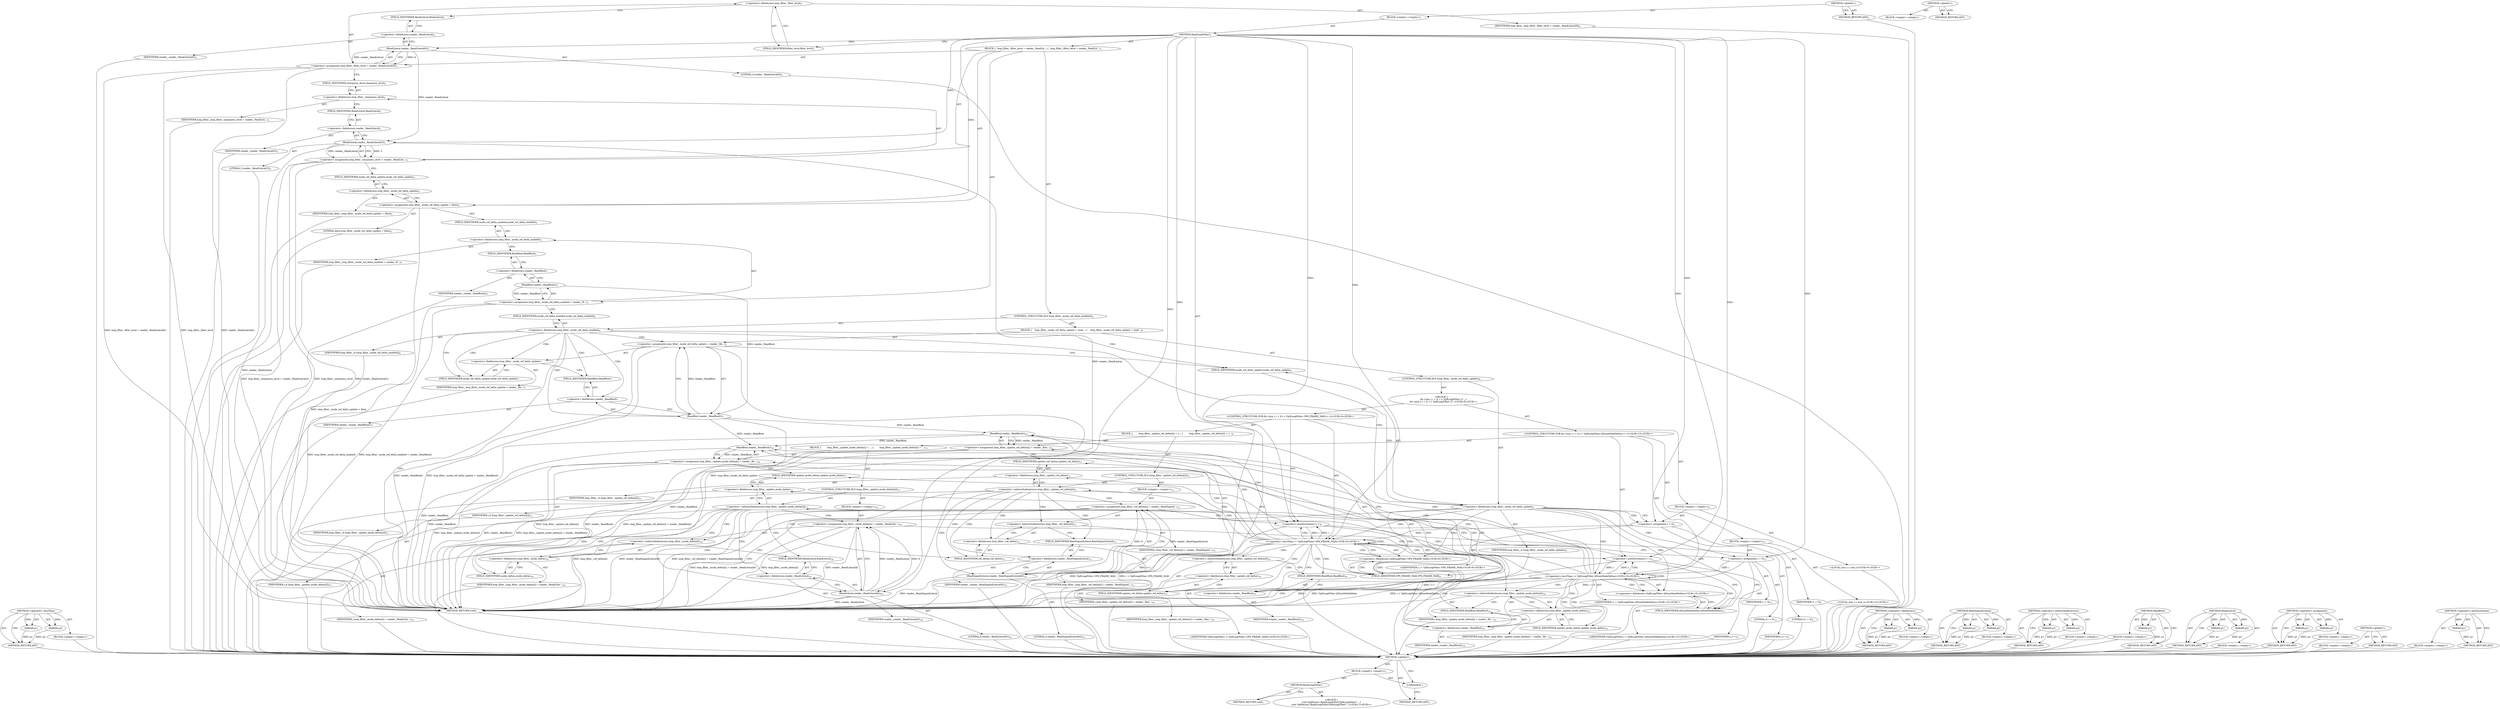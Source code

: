 digraph "&lt;global&gt;" {
vulnerable_183 [label=<(METHOD,&lt;operator&gt;.lessThan)>];
vulnerable_184 [label=<(PARAM,p1)>];
vulnerable_185 [label=<(PARAM,p2)>];
vulnerable_186 [label=<(BLOCK,&lt;empty&gt;,&lt;empty&gt;)>];
vulnerable_187 [label=<(METHOD_RETURN,ANY)>];
vulnerable_6 [label=<(METHOD,&lt;global&gt;)<SUB>1</SUB>>];
vulnerable_7 [label=<(BLOCK,&lt;empty&gt;,&lt;empty&gt;)<SUB>1</SUB>>];
vulnerable_8 [label=<(METHOD,ReadLoopFilter)<SUB>1</SUB>>];
vulnerable_9 [label=<(BLOCK,{
  loop_filter_.filter_level = reader_.ReadLit...,{
  loop_filter_.filter_level = reader_.ReadLit...)<SUB>1</SUB>>];
vulnerable_10 [label=<(&lt;operator&gt;.assignment,loop_filter_.filter_level = reader_.ReadLiteral(6))<SUB>2</SUB>>];
vulnerable_11 [label=<(&lt;operator&gt;.fieldAccess,loop_filter_.filter_level)<SUB>2</SUB>>];
vulnerable_12 [label=<(IDENTIFIER,loop_filter_,loop_filter_.filter_level = reader_.ReadLiteral(6))<SUB>2</SUB>>];
vulnerable_13 [label=<(FIELD_IDENTIFIER,filter_level,filter_level)<SUB>2</SUB>>];
vulnerable_14 [label=<(ReadLiteral,reader_.ReadLiteral(6))<SUB>2</SUB>>];
vulnerable_15 [label=<(&lt;operator&gt;.fieldAccess,reader_.ReadLiteral)<SUB>2</SUB>>];
vulnerable_16 [label=<(IDENTIFIER,reader_,reader_.ReadLiteral(6))<SUB>2</SUB>>];
vulnerable_17 [label=<(FIELD_IDENTIFIER,ReadLiteral,ReadLiteral)<SUB>2</SUB>>];
vulnerable_18 [label=<(LITERAL,6,reader_.ReadLiteral(6))<SUB>2</SUB>>];
vulnerable_19 [label=<(&lt;operator&gt;.assignment,loop_filter_.sharpness_level = reader_.ReadLite...)<SUB>3</SUB>>];
vulnerable_20 [label=<(&lt;operator&gt;.fieldAccess,loop_filter_.sharpness_level)<SUB>3</SUB>>];
vulnerable_21 [label=<(IDENTIFIER,loop_filter_,loop_filter_.sharpness_level = reader_.ReadLite...)<SUB>3</SUB>>];
vulnerable_22 [label=<(FIELD_IDENTIFIER,sharpness_level,sharpness_level)<SUB>3</SUB>>];
vulnerable_23 [label=<(ReadLiteral,reader_.ReadLiteral(3))<SUB>3</SUB>>];
vulnerable_24 [label=<(&lt;operator&gt;.fieldAccess,reader_.ReadLiteral)<SUB>3</SUB>>];
vulnerable_25 [label=<(IDENTIFIER,reader_,reader_.ReadLiteral(3))<SUB>3</SUB>>];
vulnerable_26 [label=<(FIELD_IDENTIFIER,ReadLiteral,ReadLiteral)<SUB>3</SUB>>];
vulnerable_27 [label=<(LITERAL,3,reader_.ReadLiteral(3))<SUB>3</SUB>>];
vulnerable_28 [label=<(&lt;operator&gt;.assignment,loop_filter_.mode_ref_delta_update = false)<SUB>4</SUB>>];
vulnerable_29 [label=<(&lt;operator&gt;.fieldAccess,loop_filter_.mode_ref_delta_update)<SUB>4</SUB>>];
vulnerable_30 [label=<(IDENTIFIER,loop_filter_,loop_filter_.mode_ref_delta_update = false)<SUB>4</SUB>>];
vulnerable_31 [label=<(FIELD_IDENTIFIER,mode_ref_delta_update,mode_ref_delta_update)<SUB>4</SUB>>];
vulnerable_32 [label=<(LITERAL,false,loop_filter_.mode_ref_delta_update = false)<SUB>4</SUB>>];
vulnerable_33 [label=<(&lt;operator&gt;.assignment,loop_filter_.mode_ref_delta_enabled = reader_.R...)<SUB>5</SUB>>];
vulnerable_34 [label=<(&lt;operator&gt;.fieldAccess,loop_filter_.mode_ref_delta_enabled)<SUB>5</SUB>>];
vulnerable_35 [label=<(IDENTIFIER,loop_filter_,loop_filter_.mode_ref_delta_enabled = reader_.R...)<SUB>5</SUB>>];
vulnerable_36 [label=<(FIELD_IDENTIFIER,mode_ref_delta_enabled,mode_ref_delta_enabled)<SUB>5</SUB>>];
vulnerable_37 [label=<(ReadBool,reader_.ReadBool())<SUB>5</SUB>>];
vulnerable_38 [label=<(&lt;operator&gt;.fieldAccess,reader_.ReadBool)<SUB>5</SUB>>];
vulnerable_39 [label=<(IDENTIFIER,reader_,reader_.ReadBool())<SUB>5</SUB>>];
vulnerable_40 [label=<(FIELD_IDENTIFIER,ReadBool,ReadBool)<SUB>5</SUB>>];
vulnerable_41 [label=<(CONTROL_STRUCTURE,IF,if (loop_filter_.mode_ref_delta_enabled))<SUB>6</SUB>>];
vulnerable_42 [label=<(&lt;operator&gt;.fieldAccess,loop_filter_.mode_ref_delta_enabled)<SUB>6</SUB>>];
vulnerable_43 [label=<(IDENTIFIER,loop_filter_,if (loop_filter_.mode_ref_delta_enabled))<SUB>6</SUB>>];
vulnerable_44 [label=<(FIELD_IDENTIFIER,mode_ref_delta_enabled,mode_ref_delta_enabled)<SUB>6</SUB>>];
vulnerable_45 [label=<(BLOCK,{
    loop_filter_.mode_ref_delta_update = read...,{
    loop_filter_.mode_ref_delta_update = read...)<SUB>6</SUB>>];
vulnerable_46 [label=<(&lt;operator&gt;.assignment,loop_filter_.mode_ref_delta_update = reader_.Re...)<SUB>7</SUB>>];
vulnerable_47 [label=<(&lt;operator&gt;.fieldAccess,loop_filter_.mode_ref_delta_update)<SUB>7</SUB>>];
vulnerable_48 [label=<(IDENTIFIER,loop_filter_,loop_filter_.mode_ref_delta_update = reader_.Re...)<SUB>7</SUB>>];
vulnerable_49 [label=<(FIELD_IDENTIFIER,mode_ref_delta_update,mode_ref_delta_update)<SUB>7</SUB>>];
vulnerable_50 [label=<(ReadBool,reader_.ReadBool())<SUB>7</SUB>>];
vulnerable_51 [label=<(&lt;operator&gt;.fieldAccess,reader_.ReadBool)<SUB>7</SUB>>];
vulnerable_52 [label=<(IDENTIFIER,reader_,reader_.ReadBool())<SUB>7</SUB>>];
vulnerable_53 [label=<(FIELD_IDENTIFIER,ReadBool,ReadBool)<SUB>7</SUB>>];
vulnerable_54 [label=<(CONTROL_STRUCTURE,IF,if (loop_filter_.mode_ref_delta_update))<SUB>8</SUB>>];
vulnerable_55 [label=<(&lt;operator&gt;.fieldAccess,loop_filter_.mode_ref_delta_update)<SUB>8</SUB>>];
vulnerable_56 [label=<(IDENTIFIER,loop_filter_,if (loop_filter_.mode_ref_delta_update))<SUB>8</SUB>>];
vulnerable_57 [label=<(FIELD_IDENTIFIER,mode_ref_delta_update,mode_ref_delta_update)<SUB>8</SUB>>];
vulnerable_58 [label="<(BLOCK,{
      for (size_t i = 0; i &lt; Vp9LoopFilter::V...,{
      for (size_t i = 0; i &lt; Vp9LoopFilter::V...)<SUB>8</SUB>>"];
vulnerable_59 [label="<(CONTROL_STRUCTURE,FOR,for (size_t i = 0;i &lt; Vp9LoopFilter::VP9_FRAME_MAX;i++))<SUB>9</SUB>>"];
vulnerable_60 [label=<(BLOCK,&lt;empty&gt;,&lt;empty&gt;)<SUB>9</SUB>>];
vulnerable_61 [label="<(LOCAL,size_t i: size_t)<SUB>9</SUB>>"];
vulnerable_62 [label=<(&lt;operator&gt;.assignment,i = 0)<SUB>9</SUB>>];
vulnerable_63 [label=<(IDENTIFIER,i,i = 0)<SUB>9</SUB>>];
vulnerable_64 [label=<(LITERAL,0,i = 0)<SUB>9</SUB>>];
vulnerable_65 [label="<(&lt;operator&gt;.lessThan,i &lt; Vp9LoopFilter::VP9_FRAME_MAX)<SUB>9</SUB>>"];
vulnerable_66 [label="<(IDENTIFIER,i,i &lt; Vp9LoopFilter::VP9_FRAME_MAX)<SUB>9</SUB>>"];
vulnerable_67 [label="<(&lt;operator&gt;.fieldAccess,Vp9LoopFilter::VP9_FRAME_MAX)<SUB>9</SUB>>"];
vulnerable_68 [label="<(IDENTIFIER,Vp9LoopFilter,i &lt; Vp9LoopFilter::VP9_FRAME_MAX)<SUB>9</SUB>>"];
vulnerable_69 [label=<(FIELD_IDENTIFIER,VP9_FRAME_MAX,VP9_FRAME_MAX)<SUB>9</SUB>>];
vulnerable_70 [label=<(&lt;operator&gt;.postIncrement,i++)<SUB>9</SUB>>];
vulnerable_71 [label=<(IDENTIFIER,i,i++)<SUB>9</SUB>>];
vulnerable_72 [label=<(BLOCK,{
        loop_filter_.update_ref_deltas[i] = r...,{
        loop_filter_.update_ref_deltas[i] = r...)<SUB>9</SUB>>];
vulnerable_73 [label=<(&lt;operator&gt;.assignment,loop_filter_.update_ref_deltas[i] = reader_.Rea...)<SUB>10</SUB>>];
vulnerable_74 [label=<(&lt;operator&gt;.indirectIndexAccess,loop_filter_.update_ref_deltas[i])<SUB>10</SUB>>];
vulnerable_75 [label=<(&lt;operator&gt;.fieldAccess,loop_filter_.update_ref_deltas)<SUB>10</SUB>>];
vulnerable_76 [label=<(IDENTIFIER,loop_filter_,loop_filter_.update_ref_deltas[i] = reader_.Rea...)<SUB>10</SUB>>];
vulnerable_77 [label=<(FIELD_IDENTIFIER,update_ref_deltas,update_ref_deltas)<SUB>10</SUB>>];
vulnerable_78 [label=<(IDENTIFIER,i,loop_filter_.update_ref_deltas[i] = reader_.Rea...)<SUB>10</SUB>>];
vulnerable_79 [label=<(ReadBool,reader_.ReadBool())<SUB>10</SUB>>];
vulnerable_80 [label=<(&lt;operator&gt;.fieldAccess,reader_.ReadBool)<SUB>10</SUB>>];
vulnerable_81 [label=<(IDENTIFIER,reader_,reader_.ReadBool())<SUB>10</SUB>>];
vulnerable_82 [label=<(FIELD_IDENTIFIER,ReadBool,ReadBool)<SUB>10</SUB>>];
vulnerable_83 [label=<(CONTROL_STRUCTURE,IF,if (loop_filter_.update_ref_deltas[i]))<SUB>11</SUB>>];
vulnerable_84 [label=<(&lt;operator&gt;.indirectIndexAccess,loop_filter_.update_ref_deltas[i])<SUB>11</SUB>>];
vulnerable_85 [label=<(&lt;operator&gt;.fieldAccess,loop_filter_.update_ref_deltas)<SUB>11</SUB>>];
vulnerable_86 [label=<(IDENTIFIER,loop_filter_,if (loop_filter_.update_ref_deltas[i]))<SUB>11</SUB>>];
vulnerable_87 [label=<(FIELD_IDENTIFIER,update_ref_deltas,update_ref_deltas)<SUB>11</SUB>>];
vulnerable_88 [label=<(IDENTIFIER,i,if (loop_filter_.update_ref_deltas[i]))<SUB>11</SUB>>];
vulnerable_89 [label=<(BLOCK,&lt;empty&gt;,&lt;empty&gt;)<SUB>12</SUB>>];
vulnerable_90 [label=<(&lt;operator&gt;.assignment,loop_filter_.ref_deltas[i] = reader_.ReadSigned...)<SUB>12</SUB>>];
vulnerable_91 [label=<(&lt;operator&gt;.indirectIndexAccess,loop_filter_.ref_deltas[i])<SUB>12</SUB>>];
vulnerable_92 [label=<(&lt;operator&gt;.fieldAccess,loop_filter_.ref_deltas)<SUB>12</SUB>>];
vulnerable_93 [label=<(IDENTIFIER,loop_filter_,loop_filter_.ref_deltas[i] = reader_.ReadSigned...)<SUB>12</SUB>>];
vulnerable_94 [label=<(FIELD_IDENTIFIER,ref_deltas,ref_deltas)<SUB>12</SUB>>];
vulnerable_95 [label=<(IDENTIFIER,i,loop_filter_.ref_deltas[i] = reader_.ReadSigned...)<SUB>12</SUB>>];
vulnerable_96 [label=<(ReadSignedLiteral,reader_.ReadSignedLiteral(6))<SUB>12</SUB>>];
vulnerable_97 [label=<(&lt;operator&gt;.fieldAccess,reader_.ReadSignedLiteral)<SUB>12</SUB>>];
vulnerable_98 [label=<(IDENTIFIER,reader_,reader_.ReadSignedLiteral(6))<SUB>12</SUB>>];
vulnerable_99 [label=<(FIELD_IDENTIFIER,ReadSignedLiteral,ReadSignedLiteral)<SUB>12</SUB>>];
vulnerable_100 [label=<(LITERAL,6,reader_.ReadSignedLiteral(6))<SUB>12</SUB>>];
vulnerable_101 [label="<(CONTROL_STRUCTURE,FOR,for (size_t i = 0;i &lt; Vp9LoopFilter::kNumModeDeltas;i++))<SUB>15</SUB>>"];
vulnerable_102 [label=<(BLOCK,&lt;empty&gt;,&lt;empty&gt;)<SUB>15</SUB>>];
vulnerable_103 [label="<(LOCAL,size_t i: size_t)<SUB>15</SUB>>"];
vulnerable_104 [label=<(&lt;operator&gt;.assignment,i = 0)<SUB>15</SUB>>];
vulnerable_105 [label=<(IDENTIFIER,i,i = 0)<SUB>15</SUB>>];
vulnerable_106 [label=<(LITERAL,0,i = 0)<SUB>15</SUB>>];
vulnerable_107 [label="<(&lt;operator&gt;.lessThan,i &lt; Vp9LoopFilter::kNumModeDeltas)<SUB>15</SUB>>"];
vulnerable_108 [label="<(IDENTIFIER,i,i &lt; Vp9LoopFilter::kNumModeDeltas)<SUB>15</SUB>>"];
vulnerable_109 [label="<(&lt;operator&gt;.fieldAccess,Vp9LoopFilter::kNumModeDeltas)<SUB>15</SUB>>"];
vulnerable_110 [label="<(IDENTIFIER,Vp9LoopFilter,i &lt; Vp9LoopFilter::kNumModeDeltas)<SUB>15</SUB>>"];
vulnerable_111 [label=<(FIELD_IDENTIFIER,kNumModeDeltas,kNumModeDeltas)<SUB>15</SUB>>];
vulnerable_112 [label=<(&lt;operator&gt;.postIncrement,i++)<SUB>15</SUB>>];
vulnerable_113 [label=<(IDENTIFIER,i,i++)<SUB>15</SUB>>];
vulnerable_114 [label=<(BLOCK,{
        loop_filter_.update_mode_deltas[i] = ...,{
        loop_filter_.update_mode_deltas[i] = ...)<SUB>15</SUB>>];
vulnerable_115 [label=<(&lt;operator&gt;.assignment,loop_filter_.update_mode_deltas[i] = reader_.Re...)<SUB>16</SUB>>];
vulnerable_116 [label=<(&lt;operator&gt;.indirectIndexAccess,loop_filter_.update_mode_deltas[i])<SUB>16</SUB>>];
vulnerable_117 [label=<(&lt;operator&gt;.fieldAccess,loop_filter_.update_mode_deltas)<SUB>16</SUB>>];
vulnerable_118 [label=<(IDENTIFIER,loop_filter_,loop_filter_.update_mode_deltas[i] = reader_.Re...)<SUB>16</SUB>>];
vulnerable_119 [label=<(FIELD_IDENTIFIER,update_mode_deltas,update_mode_deltas)<SUB>16</SUB>>];
vulnerable_120 [label=<(IDENTIFIER,i,loop_filter_.update_mode_deltas[i] = reader_.Re...)<SUB>16</SUB>>];
vulnerable_121 [label=<(ReadBool,reader_.ReadBool())<SUB>16</SUB>>];
vulnerable_122 [label=<(&lt;operator&gt;.fieldAccess,reader_.ReadBool)<SUB>16</SUB>>];
vulnerable_123 [label=<(IDENTIFIER,reader_,reader_.ReadBool())<SUB>16</SUB>>];
vulnerable_124 [label=<(FIELD_IDENTIFIER,ReadBool,ReadBool)<SUB>16</SUB>>];
vulnerable_125 [label=<(CONTROL_STRUCTURE,IF,if (loop_filter_.update_mode_deltas[i]))<SUB>17</SUB>>];
vulnerable_126 [label=<(&lt;operator&gt;.indirectIndexAccess,loop_filter_.update_mode_deltas[i])<SUB>17</SUB>>];
vulnerable_127 [label=<(&lt;operator&gt;.fieldAccess,loop_filter_.update_mode_deltas)<SUB>17</SUB>>];
vulnerable_128 [label=<(IDENTIFIER,loop_filter_,if (loop_filter_.update_mode_deltas[i]))<SUB>17</SUB>>];
vulnerable_129 [label=<(FIELD_IDENTIFIER,update_mode_deltas,update_mode_deltas)<SUB>17</SUB>>];
vulnerable_130 [label=<(IDENTIFIER,i,if (loop_filter_.update_mode_deltas[i]))<SUB>17</SUB>>];
vulnerable_131 [label=<(BLOCK,&lt;empty&gt;,&lt;empty&gt;)<SUB>18</SUB>>];
vulnerable_132 [label=<(&lt;operator&gt;.assignment,loop_filter_.mode_deltas[i] = reader_.ReadLiter...)<SUB>18</SUB>>];
vulnerable_133 [label=<(&lt;operator&gt;.indirectIndexAccess,loop_filter_.mode_deltas[i])<SUB>18</SUB>>];
vulnerable_134 [label=<(&lt;operator&gt;.fieldAccess,loop_filter_.mode_deltas)<SUB>18</SUB>>];
vulnerable_135 [label=<(IDENTIFIER,loop_filter_,loop_filter_.mode_deltas[i] = reader_.ReadLiter...)<SUB>18</SUB>>];
vulnerable_136 [label=<(FIELD_IDENTIFIER,mode_deltas,mode_deltas)<SUB>18</SUB>>];
vulnerable_137 [label=<(IDENTIFIER,i,loop_filter_.mode_deltas[i] = reader_.ReadLiter...)<SUB>18</SUB>>];
vulnerable_138 [label=<(ReadLiteral,reader_.ReadLiteral(6))<SUB>18</SUB>>];
vulnerable_139 [label=<(&lt;operator&gt;.fieldAccess,reader_.ReadLiteral)<SUB>18</SUB>>];
vulnerable_140 [label=<(IDENTIFIER,reader_,reader_.ReadLiteral(6))<SUB>18</SUB>>];
vulnerable_141 [label=<(FIELD_IDENTIFIER,ReadLiteral,ReadLiteral)<SUB>18</SUB>>];
vulnerable_142 [label=<(LITERAL,6,reader_.ReadLiteral(6))<SUB>18</SUB>>];
vulnerable_143 [label=<(METHOD_RETURN,void)<SUB>1</SUB>>];
vulnerable_145 [label=<(METHOD_RETURN,ANY)<SUB>1</SUB>>];
vulnerable_169 [label=<(METHOD,&lt;operator&gt;.fieldAccess)>];
vulnerable_170 [label=<(PARAM,p1)>];
vulnerable_171 [label=<(PARAM,p2)>];
vulnerable_172 [label=<(BLOCK,&lt;empty&gt;,&lt;empty&gt;)>];
vulnerable_173 [label=<(METHOD_RETURN,ANY)>];
vulnerable_197 [label=<(METHOD,ReadSignedLiteral)>];
vulnerable_198 [label=<(PARAM,p1)>];
vulnerable_199 [label=<(PARAM,p2)>];
vulnerable_200 [label=<(BLOCK,&lt;empty&gt;,&lt;empty&gt;)>];
vulnerable_201 [label=<(METHOD_RETURN,ANY)>];
vulnerable_192 [label=<(METHOD,&lt;operator&gt;.indirectIndexAccess)>];
vulnerable_193 [label=<(PARAM,p1)>];
vulnerable_194 [label=<(PARAM,p2)>];
vulnerable_195 [label=<(BLOCK,&lt;empty&gt;,&lt;empty&gt;)>];
vulnerable_196 [label=<(METHOD_RETURN,ANY)>];
vulnerable_179 [label=<(METHOD,ReadBool)>];
vulnerable_180 [label=<(PARAM,p1)>];
vulnerable_181 [label=<(BLOCK,&lt;empty&gt;,&lt;empty&gt;)>];
vulnerable_182 [label=<(METHOD_RETURN,ANY)>];
vulnerable_174 [label=<(METHOD,ReadLiteral)>];
vulnerable_175 [label=<(PARAM,p1)>];
vulnerable_176 [label=<(PARAM,p2)>];
vulnerable_177 [label=<(BLOCK,&lt;empty&gt;,&lt;empty&gt;)>];
vulnerable_178 [label=<(METHOD_RETURN,ANY)>];
vulnerable_164 [label=<(METHOD,&lt;operator&gt;.assignment)>];
vulnerable_165 [label=<(PARAM,p1)>];
vulnerable_166 [label=<(PARAM,p2)>];
vulnerable_167 [label=<(BLOCK,&lt;empty&gt;,&lt;empty&gt;)>];
vulnerable_168 [label=<(METHOD_RETURN,ANY)>];
vulnerable_158 [label=<(METHOD,&lt;global&gt;)<SUB>1</SUB>>];
vulnerable_159 [label=<(BLOCK,&lt;empty&gt;,&lt;empty&gt;)>];
vulnerable_160 [label=<(METHOD_RETURN,ANY)>];
vulnerable_188 [label=<(METHOD,&lt;operator&gt;.postIncrement)>];
vulnerable_189 [label=<(PARAM,p1)>];
vulnerable_190 [label=<(BLOCK,&lt;empty&gt;,&lt;empty&gt;)>];
vulnerable_191 [label=<(METHOD_RETURN,ANY)>];
fixed_6 [label=<(METHOD,&lt;global&gt;)<SUB>1</SUB>>];
fixed_7 [label=<(BLOCK,&lt;empty&gt;,&lt;empty&gt;)<SUB>1</SUB>>];
fixed_8 [label=<(METHOD,ReadLoopFilter)<SUB>1</SUB>>];
fixed_9 [label="<(BLOCK,{
void Vp9Parser::ReadLoopFilter(Vp9LoopFilter*...,{
void Vp9Parser::ReadLoopFilter(Vp9LoopFilter*...)<SUB>1</SUB>>"];
fixed_10 [label=<(METHOD_RETURN,void)<SUB>1</SUB>>];
fixed_12 [label=<(UNKNOWN,,)>];
fixed_13 [label=<(METHOD_RETURN,ANY)<SUB>1</SUB>>];
fixed_20 [label=<(METHOD,&lt;global&gt;)<SUB>1</SUB>>];
fixed_21 [label=<(BLOCK,&lt;empty&gt;,&lt;empty&gt;)>];
fixed_22 [label=<(METHOD_RETURN,ANY)>];
vulnerable_183 -> vulnerable_184  [key=0, label="AST: "];
vulnerable_183 -> vulnerable_184  [key=1, label="DDG: "];
vulnerable_183 -> vulnerable_186  [key=0, label="AST: "];
vulnerable_183 -> vulnerable_185  [key=0, label="AST: "];
vulnerable_183 -> vulnerable_185  [key=1, label="DDG: "];
vulnerable_183 -> vulnerable_187  [key=0, label="AST: "];
vulnerable_183 -> vulnerable_187  [key=1, label="CFG: "];
vulnerable_184 -> vulnerable_187  [key=0, label="DDG: p1"];
vulnerable_185 -> vulnerable_187  [key=0, label="DDG: p2"];
vulnerable_186 -> fixed_6  [key=0];
vulnerable_187 -> fixed_6  [key=0];
vulnerable_6 -> vulnerable_7  [key=0, label="AST: "];
vulnerable_6 -> vulnerable_145  [key=0, label="AST: "];
vulnerable_6 -> vulnerable_145  [key=1, label="CFG: "];
vulnerable_7 -> vulnerable_8  [key=0, label="AST: "];
vulnerable_8 -> vulnerable_9  [key=0, label="AST: "];
vulnerable_8 -> vulnerable_143  [key=0, label="AST: "];
vulnerable_8 -> vulnerable_13  [key=0, label="CFG: "];
vulnerable_8 -> vulnerable_28  [key=0, label="DDG: "];
vulnerable_8 -> vulnerable_14  [key=0, label="DDG: "];
vulnerable_8 -> vulnerable_23  [key=0, label="DDG: "];
vulnerable_8 -> vulnerable_62  [key=0, label="DDG: "];
vulnerable_8 -> vulnerable_65  [key=0, label="DDG: "];
vulnerable_8 -> vulnerable_70  [key=0, label="DDG: "];
vulnerable_8 -> vulnerable_104  [key=0, label="DDG: "];
vulnerable_8 -> vulnerable_107  [key=0, label="DDG: "];
vulnerable_8 -> vulnerable_112  [key=0, label="DDG: "];
vulnerable_8 -> vulnerable_96  [key=0, label="DDG: "];
vulnerable_8 -> vulnerable_138  [key=0, label="DDG: "];
vulnerable_9 -> vulnerable_10  [key=0, label="AST: "];
vulnerable_9 -> vulnerable_19  [key=0, label="AST: "];
vulnerable_9 -> vulnerable_28  [key=0, label="AST: "];
vulnerable_9 -> vulnerable_33  [key=0, label="AST: "];
vulnerable_9 -> vulnerable_41  [key=0, label="AST: "];
vulnerable_10 -> vulnerable_11  [key=0, label="AST: "];
vulnerable_10 -> vulnerable_14  [key=0, label="AST: "];
vulnerable_10 -> vulnerable_22  [key=0, label="CFG: "];
vulnerable_10 -> vulnerable_143  [key=0, label="DDG: loop_filter_.filter_level"];
vulnerable_10 -> vulnerable_143  [key=1, label="DDG: reader_.ReadLiteral(6)"];
vulnerable_10 -> vulnerable_143  [key=2, label="DDG: loop_filter_.filter_level = reader_.ReadLiteral(6)"];
vulnerable_11 -> vulnerable_12  [key=0, label="AST: "];
vulnerable_11 -> vulnerable_13  [key=0, label="AST: "];
vulnerable_11 -> vulnerable_17  [key=0, label="CFG: "];
vulnerable_12 -> fixed_6  [key=0];
vulnerable_13 -> vulnerable_11  [key=0, label="CFG: "];
vulnerable_14 -> vulnerable_15  [key=0, label="AST: "];
vulnerable_14 -> vulnerable_18  [key=0, label="AST: "];
vulnerable_14 -> vulnerable_10  [key=0, label="CFG: "];
vulnerable_14 -> vulnerable_10  [key=1, label="DDG: reader_.ReadLiteral"];
vulnerable_14 -> vulnerable_10  [key=2, label="DDG: 6"];
vulnerable_14 -> vulnerable_23  [key=0, label="DDG: reader_.ReadLiteral"];
vulnerable_15 -> vulnerable_16  [key=0, label="AST: "];
vulnerable_15 -> vulnerable_17  [key=0, label="AST: "];
vulnerable_15 -> vulnerable_14  [key=0, label="CFG: "];
vulnerable_16 -> fixed_6  [key=0];
vulnerable_17 -> vulnerable_15  [key=0, label="CFG: "];
vulnerable_18 -> fixed_6  [key=0];
vulnerable_19 -> vulnerable_20  [key=0, label="AST: "];
vulnerable_19 -> vulnerable_23  [key=0, label="AST: "];
vulnerable_19 -> vulnerable_31  [key=0, label="CFG: "];
vulnerable_19 -> vulnerable_143  [key=0, label="DDG: loop_filter_.sharpness_level"];
vulnerable_19 -> vulnerable_143  [key=1, label="DDG: reader_.ReadLiteral(3)"];
vulnerable_19 -> vulnerable_143  [key=2, label="DDG: loop_filter_.sharpness_level = reader_.ReadLiteral(3)"];
vulnerable_20 -> vulnerable_21  [key=0, label="AST: "];
vulnerable_20 -> vulnerable_22  [key=0, label="AST: "];
vulnerable_20 -> vulnerable_26  [key=0, label="CFG: "];
vulnerable_21 -> fixed_6  [key=0];
vulnerable_22 -> vulnerable_20  [key=0, label="CFG: "];
vulnerable_23 -> vulnerable_24  [key=0, label="AST: "];
vulnerable_23 -> vulnerable_27  [key=0, label="AST: "];
vulnerable_23 -> vulnerable_19  [key=0, label="CFG: "];
vulnerable_23 -> vulnerable_19  [key=1, label="DDG: reader_.ReadLiteral"];
vulnerable_23 -> vulnerable_19  [key=2, label="DDG: 3"];
vulnerable_23 -> vulnerable_143  [key=0, label="DDG: reader_.ReadLiteral"];
vulnerable_23 -> vulnerable_138  [key=0, label="DDG: reader_.ReadLiteral"];
vulnerable_24 -> vulnerable_25  [key=0, label="AST: "];
vulnerable_24 -> vulnerable_26  [key=0, label="AST: "];
vulnerable_24 -> vulnerable_23  [key=0, label="CFG: "];
vulnerable_25 -> fixed_6  [key=0];
vulnerable_26 -> vulnerable_24  [key=0, label="CFG: "];
vulnerable_27 -> fixed_6  [key=0];
vulnerable_28 -> vulnerable_29  [key=0, label="AST: "];
vulnerable_28 -> vulnerable_32  [key=0, label="AST: "];
vulnerable_28 -> vulnerable_36  [key=0, label="CFG: "];
vulnerable_28 -> vulnerable_143  [key=0, label="DDG: loop_filter_.mode_ref_delta_update = false"];
vulnerable_29 -> vulnerable_30  [key=0, label="AST: "];
vulnerable_29 -> vulnerable_31  [key=0, label="AST: "];
vulnerable_29 -> vulnerable_28  [key=0, label="CFG: "];
vulnerable_30 -> fixed_6  [key=0];
vulnerable_31 -> vulnerable_29  [key=0, label="CFG: "];
vulnerable_32 -> fixed_6  [key=0];
vulnerable_33 -> vulnerable_34  [key=0, label="AST: "];
vulnerable_33 -> vulnerable_37  [key=0, label="AST: "];
vulnerable_33 -> vulnerable_44  [key=0, label="CFG: "];
vulnerable_33 -> vulnerable_143  [key=0, label="DDG: loop_filter_.mode_ref_delta_enabled"];
vulnerable_33 -> vulnerable_143  [key=1, label="DDG: loop_filter_.mode_ref_delta_enabled = reader_.ReadBool()"];
vulnerable_34 -> vulnerable_35  [key=0, label="AST: "];
vulnerable_34 -> vulnerable_36  [key=0, label="AST: "];
vulnerable_34 -> vulnerable_40  [key=0, label="CFG: "];
vulnerable_35 -> fixed_6  [key=0];
vulnerable_36 -> vulnerable_34  [key=0, label="CFG: "];
vulnerable_37 -> vulnerable_38  [key=0, label="AST: "];
vulnerable_37 -> vulnerable_33  [key=0, label="CFG: "];
vulnerable_37 -> vulnerable_33  [key=1, label="DDG: reader_.ReadBool"];
vulnerable_37 -> vulnerable_50  [key=0, label="DDG: reader_.ReadBool"];
vulnerable_38 -> vulnerable_39  [key=0, label="AST: "];
vulnerable_38 -> vulnerable_40  [key=0, label="AST: "];
vulnerable_38 -> vulnerable_37  [key=0, label="CFG: "];
vulnerable_39 -> fixed_6  [key=0];
vulnerable_40 -> vulnerable_38  [key=0, label="CFG: "];
vulnerable_41 -> vulnerable_42  [key=0, label="AST: "];
vulnerable_41 -> vulnerable_45  [key=0, label="AST: "];
vulnerable_42 -> vulnerable_43  [key=0, label="AST: "];
vulnerable_42 -> vulnerable_44  [key=0, label="AST: "];
vulnerable_42 -> vulnerable_143  [key=0, label="CFG: "];
vulnerable_42 -> vulnerable_49  [key=0, label="CFG: "];
vulnerable_42 -> vulnerable_49  [key=1, label="CDG: "];
vulnerable_42 -> vulnerable_47  [key=0, label="CDG: "];
vulnerable_42 -> vulnerable_51  [key=0, label="CDG: "];
vulnerable_42 -> vulnerable_57  [key=0, label="CDG: "];
vulnerable_42 -> vulnerable_46  [key=0, label="CDG: "];
vulnerable_42 -> vulnerable_50  [key=0, label="CDG: "];
vulnerable_42 -> vulnerable_53  [key=0, label="CDG: "];
vulnerable_42 -> vulnerable_55  [key=0, label="CDG: "];
vulnerable_43 -> fixed_6  [key=0];
vulnerable_44 -> vulnerable_42  [key=0, label="CFG: "];
vulnerable_45 -> vulnerable_46  [key=0, label="AST: "];
vulnerable_45 -> vulnerable_54  [key=0, label="AST: "];
vulnerable_46 -> vulnerable_47  [key=0, label="AST: "];
vulnerable_46 -> vulnerable_50  [key=0, label="AST: "];
vulnerable_46 -> vulnerable_57  [key=0, label="CFG: "];
vulnerable_46 -> vulnerable_143  [key=0, label="DDG: loop_filter_.mode_ref_delta_update"];
vulnerable_46 -> vulnerable_143  [key=1, label="DDG: reader_.ReadBool()"];
vulnerable_46 -> vulnerable_143  [key=2, label="DDG: loop_filter_.mode_ref_delta_update = reader_.ReadBool()"];
vulnerable_47 -> vulnerable_48  [key=0, label="AST: "];
vulnerable_47 -> vulnerable_49  [key=0, label="AST: "];
vulnerable_47 -> vulnerable_53  [key=0, label="CFG: "];
vulnerable_48 -> fixed_6  [key=0];
vulnerable_49 -> vulnerable_47  [key=0, label="CFG: "];
vulnerable_50 -> vulnerable_51  [key=0, label="AST: "];
vulnerable_50 -> vulnerable_46  [key=0, label="CFG: "];
vulnerable_50 -> vulnerable_46  [key=1, label="DDG: reader_.ReadBool"];
vulnerable_50 -> vulnerable_143  [key=0, label="DDG: reader_.ReadBool"];
vulnerable_50 -> vulnerable_79  [key=0, label="DDG: reader_.ReadBool"];
vulnerable_50 -> vulnerable_121  [key=0, label="DDG: reader_.ReadBool"];
vulnerable_51 -> vulnerable_52  [key=0, label="AST: "];
vulnerable_51 -> vulnerable_53  [key=0, label="AST: "];
vulnerable_51 -> vulnerable_50  [key=0, label="CFG: "];
vulnerable_52 -> fixed_6  [key=0];
vulnerable_53 -> vulnerable_51  [key=0, label="CFG: "];
vulnerable_54 -> vulnerable_55  [key=0, label="AST: "];
vulnerable_54 -> vulnerable_58  [key=0, label="AST: "];
vulnerable_55 -> vulnerable_56  [key=0, label="AST: "];
vulnerable_55 -> vulnerable_57  [key=0, label="AST: "];
vulnerable_55 -> vulnerable_143  [key=0, label="CFG: "];
vulnerable_55 -> vulnerable_62  [key=0, label="CFG: "];
vulnerable_55 -> vulnerable_62  [key=1, label="CDG: "];
vulnerable_55 -> vulnerable_107  [key=0, label="CDG: "];
vulnerable_55 -> vulnerable_69  [key=0, label="CDG: "];
vulnerable_55 -> vulnerable_67  [key=0, label="CDG: "];
vulnerable_55 -> vulnerable_104  [key=0, label="CDG: "];
vulnerable_55 -> vulnerable_65  [key=0, label="CDG: "];
vulnerable_55 -> vulnerable_111  [key=0, label="CDG: "];
vulnerable_55 -> vulnerable_109  [key=0, label="CDG: "];
vulnerable_56 -> fixed_6  [key=0];
vulnerable_57 -> vulnerable_55  [key=0, label="CFG: "];
vulnerable_58 -> vulnerable_59  [key=0, label="AST: "];
vulnerable_58 -> vulnerable_101  [key=0, label="AST: "];
vulnerable_59 -> vulnerable_60  [key=0, label="AST: "];
vulnerable_59 -> vulnerable_65  [key=0, label="AST: "];
vulnerable_59 -> vulnerable_70  [key=0, label="AST: "];
vulnerable_59 -> vulnerable_72  [key=0, label="AST: "];
vulnerable_60 -> vulnerable_61  [key=0, label="AST: "];
vulnerable_60 -> vulnerable_62  [key=0, label="AST: "];
vulnerable_61 -> fixed_6  [key=0];
vulnerable_62 -> vulnerable_63  [key=0, label="AST: "];
vulnerable_62 -> vulnerable_64  [key=0, label="AST: "];
vulnerable_62 -> vulnerable_69  [key=0, label="CFG: "];
vulnerable_62 -> vulnerable_65  [key=0, label="DDG: i"];
vulnerable_63 -> fixed_6  [key=0];
vulnerable_64 -> fixed_6  [key=0];
vulnerable_65 -> vulnerable_66  [key=0, label="AST: "];
vulnerable_65 -> vulnerable_67  [key=0, label="AST: "];
vulnerable_65 -> vulnerable_67  [key=1, label="CDG: "];
vulnerable_65 -> vulnerable_77  [key=0, label="CFG: "];
vulnerable_65 -> vulnerable_77  [key=1, label="CDG: "];
vulnerable_65 -> vulnerable_104  [key=0, label="CFG: "];
vulnerable_65 -> vulnerable_143  [key=0, label="DDG: Vp9LoopFilter::VP9_FRAME_MAX"];
vulnerable_65 -> vulnerable_143  [key=1, label="DDG: i &lt; Vp9LoopFilter::VP9_FRAME_MAX"];
vulnerable_65 -> vulnerable_70  [key=0, label="DDG: i"];
vulnerable_65 -> vulnerable_70  [key=1, label="CDG: "];
vulnerable_65 -> vulnerable_73  [key=0, label="CDG: "];
vulnerable_65 -> vulnerable_75  [key=0, label="CDG: "];
vulnerable_65 -> vulnerable_84  [key=0, label="CDG: "];
vulnerable_65 -> vulnerable_85  [key=0, label="CDG: "];
vulnerable_65 -> vulnerable_69  [key=0, label="CDG: "];
vulnerable_65 -> vulnerable_74  [key=0, label="CDG: "];
vulnerable_65 -> vulnerable_65  [key=0, label="CDG: "];
vulnerable_65 -> vulnerable_87  [key=0, label="CDG: "];
vulnerable_65 -> vulnerable_82  [key=0, label="CDG: "];
vulnerable_65 -> vulnerable_79  [key=0, label="CDG: "];
vulnerable_65 -> vulnerable_80  [key=0, label="CDG: "];
vulnerable_66 -> fixed_6  [key=0];
vulnerable_67 -> vulnerable_68  [key=0, label="AST: "];
vulnerable_67 -> vulnerable_69  [key=0, label="AST: "];
vulnerable_67 -> vulnerable_65  [key=0, label="CFG: "];
vulnerable_68 -> fixed_6  [key=0];
vulnerable_69 -> vulnerable_67  [key=0, label="CFG: "];
vulnerable_70 -> vulnerable_71  [key=0, label="AST: "];
vulnerable_70 -> vulnerable_69  [key=0, label="CFG: "];
vulnerable_70 -> vulnerable_143  [key=0, label="DDG: i++"];
vulnerable_70 -> vulnerable_65  [key=0, label="DDG: i"];
vulnerable_71 -> fixed_6  [key=0];
vulnerable_72 -> vulnerable_73  [key=0, label="AST: "];
vulnerable_72 -> vulnerable_83  [key=0, label="AST: "];
vulnerable_73 -> vulnerable_74  [key=0, label="AST: "];
vulnerable_73 -> vulnerable_79  [key=0, label="AST: "];
vulnerable_73 -> vulnerable_87  [key=0, label="CFG: "];
vulnerable_73 -> vulnerable_143  [key=0, label="DDG: loop_filter_.update_ref_deltas[i]"];
vulnerable_73 -> vulnerable_143  [key=1, label="DDG: reader_.ReadBool()"];
vulnerable_73 -> vulnerable_143  [key=2, label="DDG: loop_filter_.update_ref_deltas[i] = reader_.ReadBool()"];
vulnerable_74 -> vulnerable_75  [key=0, label="AST: "];
vulnerable_74 -> vulnerable_78  [key=0, label="AST: "];
vulnerable_74 -> vulnerable_82  [key=0, label="CFG: "];
vulnerable_75 -> vulnerable_76  [key=0, label="AST: "];
vulnerable_75 -> vulnerable_77  [key=0, label="AST: "];
vulnerable_75 -> vulnerable_74  [key=0, label="CFG: "];
vulnerable_76 -> fixed_6  [key=0];
vulnerable_77 -> vulnerable_75  [key=0, label="CFG: "];
vulnerable_78 -> fixed_6  [key=0];
vulnerable_79 -> vulnerable_80  [key=0, label="AST: "];
vulnerable_79 -> vulnerable_73  [key=0, label="CFG: "];
vulnerable_79 -> vulnerable_73  [key=1, label="DDG: reader_.ReadBool"];
vulnerable_79 -> vulnerable_143  [key=0, label="DDG: reader_.ReadBool"];
vulnerable_79 -> vulnerable_121  [key=0, label="DDG: reader_.ReadBool"];
vulnerable_80 -> vulnerable_81  [key=0, label="AST: "];
vulnerable_80 -> vulnerable_82  [key=0, label="AST: "];
vulnerable_80 -> vulnerable_79  [key=0, label="CFG: "];
vulnerable_81 -> fixed_6  [key=0];
vulnerable_82 -> vulnerable_80  [key=0, label="CFG: "];
vulnerable_83 -> vulnerable_84  [key=0, label="AST: "];
vulnerable_83 -> vulnerable_89  [key=0, label="AST: "];
vulnerable_84 -> vulnerable_85  [key=0, label="AST: "];
vulnerable_84 -> vulnerable_88  [key=0, label="AST: "];
vulnerable_84 -> vulnerable_94  [key=0, label="CFG: "];
vulnerable_84 -> vulnerable_94  [key=1, label="CDG: "];
vulnerable_84 -> vulnerable_70  [key=0, label="CFG: "];
vulnerable_84 -> vulnerable_96  [key=0, label="CDG: "];
vulnerable_84 -> vulnerable_99  [key=0, label="CDG: "];
vulnerable_84 -> vulnerable_92  [key=0, label="CDG: "];
vulnerable_84 -> vulnerable_97  [key=0, label="CDG: "];
vulnerable_84 -> vulnerable_91  [key=0, label="CDG: "];
vulnerable_84 -> vulnerable_90  [key=0, label="CDG: "];
vulnerable_85 -> vulnerable_86  [key=0, label="AST: "];
vulnerable_85 -> vulnerable_87  [key=0, label="AST: "];
vulnerable_85 -> vulnerable_84  [key=0, label="CFG: "];
vulnerable_86 -> fixed_6  [key=0];
vulnerable_87 -> vulnerable_85  [key=0, label="CFG: "];
vulnerable_88 -> fixed_6  [key=0];
vulnerable_89 -> vulnerable_90  [key=0, label="AST: "];
vulnerable_90 -> vulnerable_91  [key=0, label="AST: "];
vulnerable_90 -> vulnerable_96  [key=0, label="AST: "];
vulnerable_90 -> vulnerable_70  [key=0, label="CFG: "];
vulnerable_90 -> vulnerable_143  [key=0, label="DDG: loop_filter_.ref_deltas[i]"];
vulnerable_90 -> vulnerable_143  [key=1, label="DDG: reader_.ReadSignedLiteral(6)"];
vulnerable_90 -> vulnerable_143  [key=2, label="DDG: loop_filter_.ref_deltas[i] = reader_.ReadSignedLiteral(6)"];
vulnerable_91 -> vulnerable_92  [key=0, label="AST: "];
vulnerable_91 -> vulnerable_95  [key=0, label="AST: "];
vulnerable_91 -> vulnerable_99  [key=0, label="CFG: "];
vulnerable_92 -> vulnerable_93  [key=0, label="AST: "];
vulnerable_92 -> vulnerable_94  [key=0, label="AST: "];
vulnerable_92 -> vulnerable_91  [key=0, label="CFG: "];
vulnerable_93 -> fixed_6  [key=0];
vulnerable_94 -> vulnerable_92  [key=0, label="CFG: "];
vulnerable_95 -> fixed_6  [key=0];
vulnerable_96 -> vulnerable_97  [key=0, label="AST: "];
vulnerable_96 -> vulnerable_100  [key=0, label="AST: "];
vulnerable_96 -> vulnerable_90  [key=0, label="CFG: "];
vulnerable_96 -> vulnerable_90  [key=1, label="DDG: reader_.ReadSignedLiteral"];
vulnerable_96 -> vulnerable_90  [key=2, label="DDG: 6"];
vulnerable_96 -> vulnerable_143  [key=0, label="DDG: reader_.ReadSignedLiteral"];
vulnerable_97 -> vulnerable_98  [key=0, label="AST: "];
vulnerable_97 -> vulnerable_99  [key=0, label="AST: "];
vulnerable_97 -> vulnerable_96  [key=0, label="CFG: "];
vulnerable_98 -> fixed_6  [key=0];
vulnerable_99 -> vulnerable_97  [key=0, label="CFG: "];
vulnerable_100 -> fixed_6  [key=0];
vulnerable_101 -> vulnerable_102  [key=0, label="AST: "];
vulnerable_101 -> vulnerable_107  [key=0, label="AST: "];
vulnerable_101 -> vulnerable_112  [key=0, label="AST: "];
vulnerable_101 -> vulnerable_114  [key=0, label="AST: "];
vulnerable_102 -> vulnerable_103  [key=0, label="AST: "];
vulnerable_102 -> vulnerable_104  [key=0, label="AST: "];
vulnerable_103 -> fixed_6  [key=0];
vulnerable_104 -> vulnerable_105  [key=0, label="AST: "];
vulnerable_104 -> vulnerable_106  [key=0, label="AST: "];
vulnerable_104 -> vulnerable_111  [key=0, label="CFG: "];
vulnerable_104 -> vulnerable_143  [key=0, label="DDG: i = 0"];
vulnerable_104 -> vulnerable_107  [key=0, label="DDG: i"];
vulnerable_105 -> fixed_6  [key=0];
vulnerable_106 -> fixed_6  [key=0];
vulnerable_107 -> vulnerable_108  [key=0, label="AST: "];
vulnerable_107 -> vulnerable_109  [key=0, label="AST: "];
vulnerable_107 -> vulnerable_109  [key=1, label="CDG: "];
vulnerable_107 -> vulnerable_143  [key=0, label="CFG: "];
vulnerable_107 -> vulnerable_143  [key=1, label="DDG: i"];
vulnerable_107 -> vulnerable_143  [key=2, label="DDG: Vp9LoopFilter::kNumModeDeltas"];
vulnerable_107 -> vulnerable_143  [key=3, label="DDG: i &lt; Vp9LoopFilter::kNumModeDeltas"];
vulnerable_107 -> vulnerable_119  [key=0, label="CFG: "];
vulnerable_107 -> vulnerable_119  [key=1, label="CDG: "];
vulnerable_107 -> vulnerable_112  [key=0, label="DDG: i"];
vulnerable_107 -> vulnerable_112  [key=1, label="CDG: "];
vulnerable_107 -> vulnerable_107  [key=0, label="CDG: "];
vulnerable_107 -> vulnerable_115  [key=0, label="CDG: "];
vulnerable_107 -> vulnerable_116  [key=0, label="CDG: "];
vulnerable_107 -> vulnerable_122  [key=0, label="CDG: "];
vulnerable_107 -> vulnerable_121  [key=0, label="CDG: "];
vulnerable_107 -> vulnerable_129  [key=0, label="CDG: "];
vulnerable_107 -> vulnerable_126  [key=0, label="CDG: "];
vulnerable_107 -> vulnerable_117  [key=0, label="CDG: "];
vulnerable_107 -> vulnerable_127  [key=0, label="CDG: "];
vulnerable_107 -> vulnerable_124  [key=0, label="CDG: "];
vulnerable_107 -> vulnerable_111  [key=0, label="CDG: "];
vulnerable_108 -> fixed_6  [key=0];
vulnerable_109 -> vulnerable_110  [key=0, label="AST: "];
vulnerable_109 -> vulnerable_111  [key=0, label="AST: "];
vulnerable_109 -> vulnerable_107  [key=0, label="CFG: "];
vulnerable_110 -> fixed_6  [key=0];
vulnerable_111 -> vulnerable_109  [key=0, label="CFG: "];
vulnerable_112 -> vulnerable_113  [key=0, label="AST: "];
vulnerable_112 -> vulnerable_111  [key=0, label="CFG: "];
vulnerable_112 -> vulnerable_143  [key=0, label="DDG: i++"];
vulnerable_112 -> vulnerable_107  [key=0, label="DDG: i"];
vulnerable_113 -> fixed_6  [key=0];
vulnerable_114 -> vulnerable_115  [key=0, label="AST: "];
vulnerable_114 -> vulnerable_125  [key=0, label="AST: "];
vulnerable_115 -> vulnerable_116  [key=0, label="AST: "];
vulnerable_115 -> vulnerable_121  [key=0, label="AST: "];
vulnerable_115 -> vulnerable_129  [key=0, label="CFG: "];
vulnerable_115 -> vulnerable_143  [key=0, label="DDG: loop_filter_.update_mode_deltas[i]"];
vulnerable_115 -> vulnerable_143  [key=1, label="DDG: reader_.ReadBool()"];
vulnerable_115 -> vulnerable_143  [key=2, label="DDG: loop_filter_.update_mode_deltas[i] = reader_.ReadBool()"];
vulnerable_116 -> vulnerable_117  [key=0, label="AST: "];
vulnerable_116 -> vulnerable_120  [key=0, label="AST: "];
vulnerable_116 -> vulnerable_124  [key=0, label="CFG: "];
vulnerable_117 -> vulnerable_118  [key=0, label="AST: "];
vulnerable_117 -> vulnerable_119  [key=0, label="AST: "];
vulnerable_117 -> vulnerable_116  [key=0, label="CFG: "];
vulnerable_118 -> fixed_6  [key=0];
vulnerable_119 -> vulnerable_117  [key=0, label="CFG: "];
vulnerable_120 -> fixed_6  [key=0];
vulnerable_121 -> vulnerable_122  [key=0, label="AST: "];
vulnerable_121 -> vulnerable_115  [key=0, label="CFG: "];
vulnerable_121 -> vulnerable_115  [key=1, label="DDG: reader_.ReadBool"];
vulnerable_121 -> vulnerable_143  [key=0, label="DDG: reader_.ReadBool"];
vulnerable_122 -> vulnerable_123  [key=0, label="AST: "];
vulnerable_122 -> vulnerable_124  [key=0, label="AST: "];
vulnerable_122 -> vulnerable_121  [key=0, label="CFG: "];
vulnerable_123 -> fixed_6  [key=0];
vulnerable_124 -> vulnerable_122  [key=0, label="CFG: "];
vulnerable_125 -> vulnerable_126  [key=0, label="AST: "];
vulnerable_125 -> vulnerable_131  [key=0, label="AST: "];
vulnerable_126 -> vulnerable_127  [key=0, label="AST: "];
vulnerable_126 -> vulnerable_130  [key=0, label="AST: "];
vulnerable_126 -> vulnerable_136  [key=0, label="CFG: "];
vulnerable_126 -> vulnerable_136  [key=1, label="CDG: "];
vulnerable_126 -> vulnerable_112  [key=0, label="CFG: "];
vulnerable_126 -> vulnerable_141  [key=0, label="CDG: "];
vulnerable_126 -> vulnerable_132  [key=0, label="CDG: "];
vulnerable_126 -> vulnerable_134  [key=0, label="CDG: "];
vulnerable_126 -> vulnerable_138  [key=0, label="CDG: "];
vulnerable_126 -> vulnerable_139  [key=0, label="CDG: "];
vulnerable_126 -> vulnerable_133  [key=0, label="CDG: "];
vulnerable_127 -> vulnerable_128  [key=0, label="AST: "];
vulnerable_127 -> vulnerable_129  [key=0, label="AST: "];
vulnerable_127 -> vulnerable_126  [key=0, label="CFG: "];
vulnerable_128 -> fixed_6  [key=0];
vulnerable_129 -> vulnerable_127  [key=0, label="CFG: "];
vulnerable_130 -> fixed_6  [key=0];
vulnerable_131 -> vulnerable_132  [key=0, label="AST: "];
vulnerable_132 -> vulnerable_133  [key=0, label="AST: "];
vulnerable_132 -> vulnerable_138  [key=0, label="AST: "];
vulnerable_132 -> vulnerable_112  [key=0, label="CFG: "];
vulnerable_132 -> vulnerable_143  [key=0, label="DDG: loop_filter_.mode_deltas[i]"];
vulnerable_132 -> vulnerable_143  [key=1, label="DDG: reader_.ReadLiteral(6)"];
vulnerable_132 -> vulnerable_143  [key=2, label="DDG: loop_filter_.mode_deltas[i] = reader_.ReadLiteral(6)"];
vulnerable_133 -> vulnerable_134  [key=0, label="AST: "];
vulnerable_133 -> vulnerable_137  [key=0, label="AST: "];
vulnerable_133 -> vulnerable_141  [key=0, label="CFG: "];
vulnerable_134 -> vulnerable_135  [key=0, label="AST: "];
vulnerable_134 -> vulnerable_136  [key=0, label="AST: "];
vulnerable_134 -> vulnerable_133  [key=0, label="CFG: "];
vulnerable_135 -> fixed_6  [key=0];
vulnerable_136 -> vulnerable_134  [key=0, label="CFG: "];
vulnerable_137 -> fixed_6  [key=0];
vulnerable_138 -> vulnerable_139  [key=0, label="AST: "];
vulnerable_138 -> vulnerable_142  [key=0, label="AST: "];
vulnerable_138 -> vulnerable_132  [key=0, label="CFG: "];
vulnerable_138 -> vulnerable_132  [key=1, label="DDG: reader_.ReadLiteral"];
vulnerable_138 -> vulnerable_132  [key=2, label="DDG: 6"];
vulnerable_138 -> vulnerable_143  [key=0, label="DDG: reader_.ReadLiteral"];
vulnerable_139 -> vulnerable_140  [key=0, label="AST: "];
vulnerable_139 -> vulnerable_141  [key=0, label="AST: "];
vulnerable_139 -> vulnerable_138  [key=0, label="CFG: "];
vulnerable_140 -> fixed_6  [key=0];
vulnerable_141 -> vulnerable_139  [key=0, label="CFG: "];
vulnerable_142 -> fixed_6  [key=0];
vulnerable_143 -> fixed_6  [key=0];
vulnerable_145 -> fixed_6  [key=0];
vulnerable_169 -> vulnerable_170  [key=0, label="AST: "];
vulnerable_169 -> vulnerable_170  [key=1, label="DDG: "];
vulnerable_169 -> vulnerable_172  [key=0, label="AST: "];
vulnerable_169 -> vulnerable_171  [key=0, label="AST: "];
vulnerable_169 -> vulnerable_171  [key=1, label="DDG: "];
vulnerable_169 -> vulnerable_173  [key=0, label="AST: "];
vulnerable_169 -> vulnerable_173  [key=1, label="CFG: "];
vulnerable_170 -> vulnerable_173  [key=0, label="DDG: p1"];
vulnerable_171 -> vulnerable_173  [key=0, label="DDG: p2"];
vulnerable_172 -> fixed_6  [key=0];
vulnerable_173 -> fixed_6  [key=0];
vulnerable_197 -> vulnerable_198  [key=0, label="AST: "];
vulnerable_197 -> vulnerable_198  [key=1, label="DDG: "];
vulnerable_197 -> vulnerable_200  [key=0, label="AST: "];
vulnerable_197 -> vulnerable_199  [key=0, label="AST: "];
vulnerable_197 -> vulnerable_199  [key=1, label="DDG: "];
vulnerable_197 -> vulnerable_201  [key=0, label="AST: "];
vulnerable_197 -> vulnerable_201  [key=1, label="CFG: "];
vulnerable_198 -> vulnerable_201  [key=0, label="DDG: p1"];
vulnerable_199 -> vulnerable_201  [key=0, label="DDG: p2"];
vulnerable_200 -> fixed_6  [key=0];
vulnerable_201 -> fixed_6  [key=0];
vulnerable_192 -> vulnerable_193  [key=0, label="AST: "];
vulnerable_192 -> vulnerable_193  [key=1, label="DDG: "];
vulnerable_192 -> vulnerable_195  [key=0, label="AST: "];
vulnerable_192 -> vulnerable_194  [key=0, label="AST: "];
vulnerable_192 -> vulnerable_194  [key=1, label="DDG: "];
vulnerable_192 -> vulnerable_196  [key=0, label="AST: "];
vulnerable_192 -> vulnerable_196  [key=1, label="CFG: "];
vulnerable_193 -> vulnerable_196  [key=0, label="DDG: p1"];
vulnerable_194 -> vulnerable_196  [key=0, label="DDG: p2"];
vulnerable_195 -> fixed_6  [key=0];
vulnerable_196 -> fixed_6  [key=0];
vulnerable_179 -> vulnerable_180  [key=0, label="AST: "];
vulnerable_179 -> vulnerable_180  [key=1, label="DDG: "];
vulnerable_179 -> vulnerable_181  [key=0, label="AST: "];
vulnerable_179 -> vulnerable_182  [key=0, label="AST: "];
vulnerable_179 -> vulnerable_182  [key=1, label="CFG: "];
vulnerable_180 -> vulnerable_182  [key=0, label="DDG: p1"];
vulnerable_181 -> fixed_6  [key=0];
vulnerable_182 -> fixed_6  [key=0];
vulnerable_174 -> vulnerable_175  [key=0, label="AST: "];
vulnerable_174 -> vulnerable_175  [key=1, label="DDG: "];
vulnerable_174 -> vulnerable_177  [key=0, label="AST: "];
vulnerable_174 -> vulnerable_176  [key=0, label="AST: "];
vulnerable_174 -> vulnerable_176  [key=1, label="DDG: "];
vulnerable_174 -> vulnerable_178  [key=0, label="AST: "];
vulnerable_174 -> vulnerable_178  [key=1, label="CFG: "];
vulnerable_175 -> vulnerable_178  [key=0, label="DDG: p1"];
vulnerable_176 -> vulnerable_178  [key=0, label="DDG: p2"];
vulnerable_177 -> fixed_6  [key=0];
vulnerable_178 -> fixed_6  [key=0];
vulnerable_164 -> vulnerable_165  [key=0, label="AST: "];
vulnerable_164 -> vulnerable_165  [key=1, label="DDG: "];
vulnerable_164 -> vulnerable_167  [key=0, label="AST: "];
vulnerable_164 -> vulnerable_166  [key=0, label="AST: "];
vulnerable_164 -> vulnerable_166  [key=1, label="DDG: "];
vulnerable_164 -> vulnerable_168  [key=0, label="AST: "];
vulnerable_164 -> vulnerable_168  [key=1, label="CFG: "];
vulnerable_165 -> vulnerable_168  [key=0, label="DDG: p1"];
vulnerable_166 -> vulnerable_168  [key=0, label="DDG: p2"];
vulnerable_167 -> fixed_6  [key=0];
vulnerable_168 -> fixed_6  [key=0];
vulnerable_158 -> vulnerable_159  [key=0, label="AST: "];
vulnerable_158 -> vulnerable_160  [key=0, label="AST: "];
vulnerable_158 -> vulnerable_160  [key=1, label="CFG: "];
vulnerable_159 -> fixed_6  [key=0];
vulnerable_160 -> fixed_6  [key=0];
vulnerable_188 -> vulnerable_189  [key=0, label="AST: "];
vulnerable_188 -> vulnerable_189  [key=1, label="DDG: "];
vulnerable_188 -> vulnerable_190  [key=0, label="AST: "];
vulnerable_188 -> vulnerable_191  [key=0, label="AST: "];
vulnerable_188 -> vulnerable_191  [key=1, label="CFG: "];
vulnerable_189 -> vulnerable_191  [key=0, label="DDG: p1"];
vulnerable_190 -> fixed_6  [key=0];
vulnerable_191 -> fixed_6  [key=0];
fixed_6 -> fixed_7  [key=0, label="AST: "];
fixed_6 -> fixed_13  [key=0, label="AST: "];
fixed_6 -> fixed_12  [key=0, label="CFG: "];
fixed_7 -> fixed_8  [key=0, label="AST: "];
fixed_7 -> fixed_12  [key=0, label="AST: "];
fixed_8 -> fixed_9  [key=0, label="AST: "];
fixed_8 -> fixed_10  [key=0, label="AST: "];
fixed_8 -> fixed_10  [key=1, label="CFG: "];
fixed_12 -> fixed_13  [key=0, label="CFG: "];
fixed_20 -> fixed_21  [key=0, label="AST: "];
fixed_20 -> fixed_22  [key=0, label="AST: "];
fixed_20 -> fixed_22  [key=1, label="CFG: "];
}
